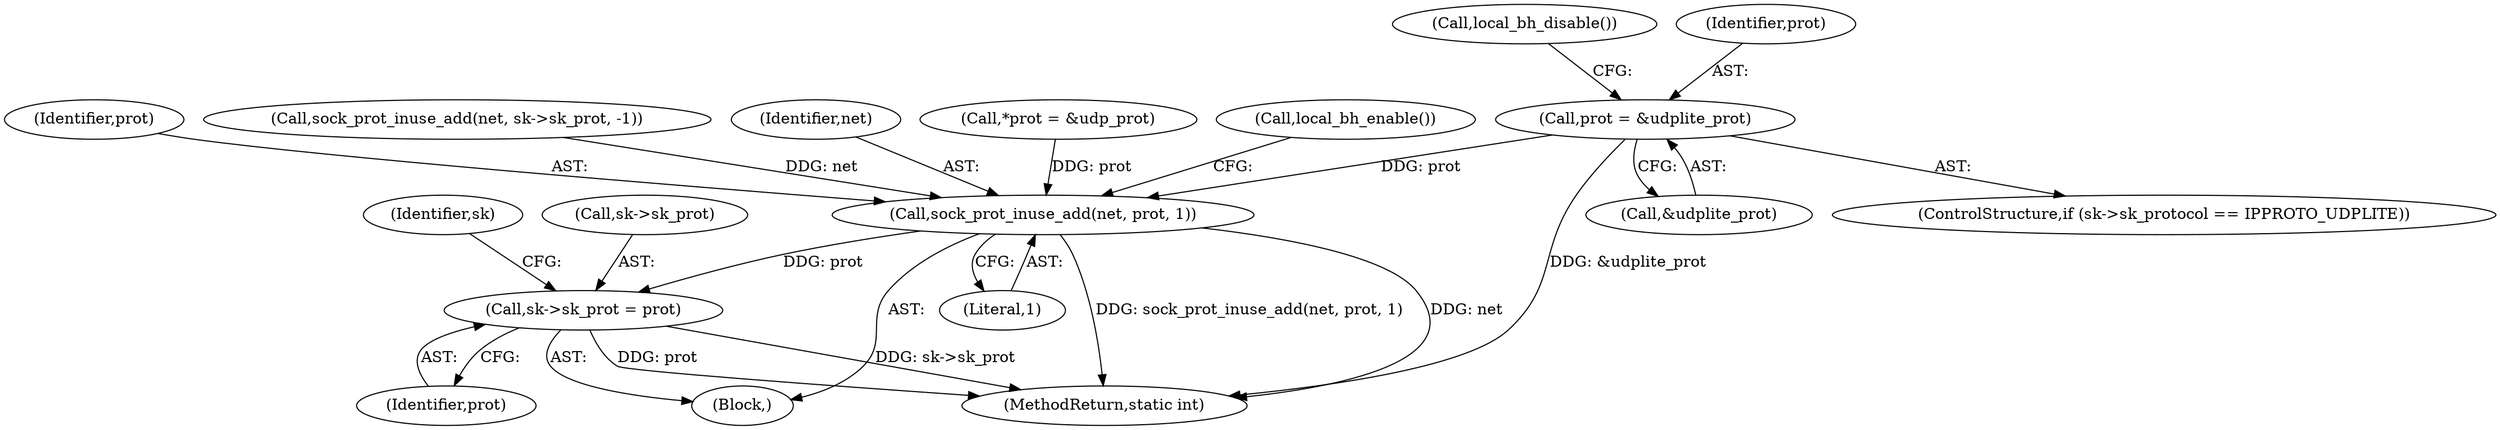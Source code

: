 digraph "0_linux_45f6fad84cc305103b28d73482b344d7f5b76f39_11@pointer" {
"1000354" [label="(Call,prot = &udplite_prot)"];
"1000366" [label="(Call,sock_prot_inuse_add(net, prot, 1))"];
"1000371" [label="(Call,sk->sk_prot = prot)"];
"1000369" [label="(Literal,1)"];
"1000344" [label="(Call,*prot = &udp_prot)"];
"1000370" [label="(Call,local_bh_enable())"];
"1000368" [label="(Identifier,prot)"];
"1000354" [label="(Call,prot = &udplite_prot)"];
"1000359" [label="(Call,sock_prot_inuse_add(net, sk->sk_prot, -1))"];
"1000371" [label="(Call,sk->sk_prot = prot)"];
"1000375" [label="(Identifier,prot)"];
"1000358" [label="(Call,local_bh_disable())"];
"1000356" [label="(Call,&udplite_prot)"];
"1000366" [label="(Call,sock_prot_inuse_add(net, prot, 1))"];
"1000379" [label="(Identifier,sk)"];
"1002046" [label="(MethodReturn,static int)"];
"1000355" [label="(Identifier,prot)"];
"1000372" [label="(Call,sk->sk_prot)"];
"1000342" [label="(Block,)"];
"1000348" [label="(ControlStructure,if (sk->sk_protocol == IPPROTO_UDPLITE))"];
"1000367" [label="(Identifier,net)"];
"1000354" -> "1000348"  [label="AST: "];
"1000354" -> "1000356"  [label="CFG: "];
"1000355" -> "1000354"  [label="AST: "];
"1000356" -> "1000354"  [label="AST: "];
"1000358" -> "1000354"  [label="CFG: "];
"1000354" -> "1002046"  [label="DDG: &udplite_prot"];
"1000354" -> "1000366"  [label="DDG: prot"];
"1000366" -> "1000342"  [label="AST: "];
"1000366" -> "1000369"  [label="CFG: "];
"1000367" -> "1000366"  [label="AST: "];
"1000368" -> "1000366"  [label="AST: "];
"1000369" -> "1000366"  [label="AST: "];
"1000370" -> "1000366"  [label="CFG: "];
"1000366" -> "1002046"  [label="DDG: net"];
"1000366" -> "1002046"  [label="DDG: sock_prot_inuse_add(net, prot, 1)"];
"1000359" -> "1000366"  [label="DDG: net"];
"1000344" -> "1000366"  [label="DDG: prot"];
"1000366" -> "1000371"  [label="DDG: prot"];
"1000371" -> "1000342"  [label="AST: "];
"1000371" -> "1000375"  [label="CFG: "];
"1000372" -> "1000371"  [label="AST: "];
"1000375" -> "1000371"  [label="AST: "];
"1000379" -> "1000371"  [label="CFG: "];
"1000371" -> "1002046"  [label="DDG: prot"];
"1000371" -> "1002046"  [label="DDG: sk->sk_prot"];
}
